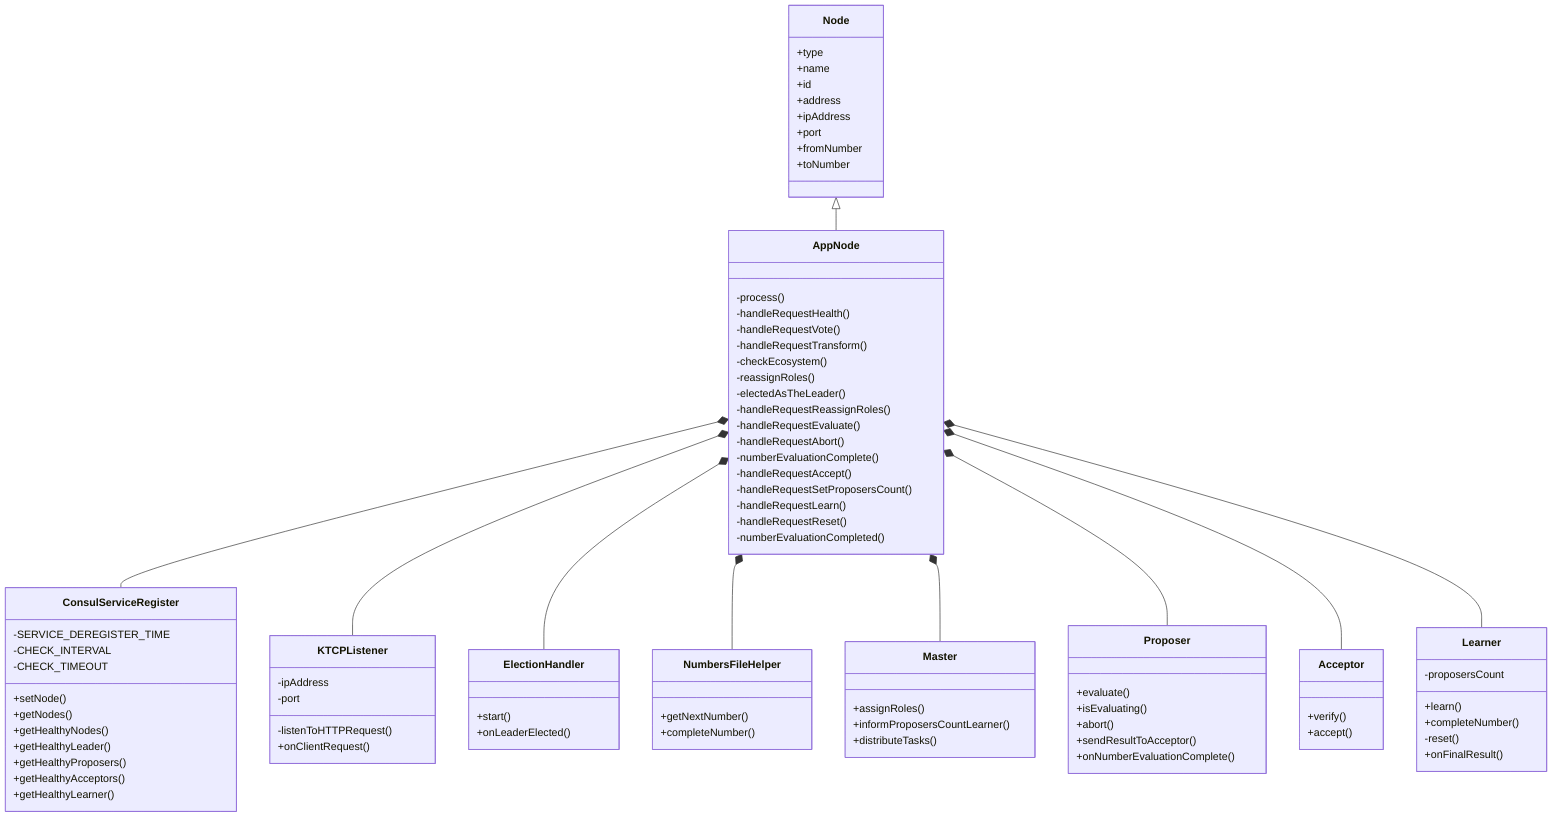 classDiagram
    Node <|-- AppNode
    AppNode *-- ConsulServiceRegister
    AppNode *-- KTCPListener
    AppNode *-- ElectionHandler
    AppNode *-- NumbersFileHelper
    AppNode *-- Master
    AppNode *-- Proposer
    AppNode *-- Acceptor
    AppNode *-- Learner

    class Node{
        +type
        +name
        +id
        +address
        +ipAddress
        +port
        +fromNumber
        +toNumber
    }

    class AppNode{
        -process()
        -handleRequestHealth()
        -handleRequestVote()
        -handleRequestTransform()
        -checkEcosystem()
        -reassignRoles()
        -electedAsTheLeader()
        -handleRequestReassignRoles()
        -handleRequestEvaluate()
        -handleRequestAbort()
        -numberEvaluationComplete()
        -handleRequestAccept()
        -handleRequestSetProposersCount()
        -handleRequestLearn()
        -handleRequestReset()
        -numberEvaluationCompleted()
    }

    class ConsulServiceRegister{
        -SERVICE_DEREGISTER_TIME
        -CHECK_INTERVAL
        -CHECK_TIMEOUT
        +setNode()
        +getNodes()
        +getHealthyNodes()
        +getHealthyLeader()
        +getHealthyProposers()
        +getHealthyAcceptors()
        +getHealthyLearner()
    }

    class KTCPListener{
        -ipAddress
        -port
        -listenToHTTPRequest()
        +onClientRequest()
    }

    class ElectionHandler{
        +start()
        +onLeaderElected()
    }

    class NumbersFileHelper{
        +getNextNumber()
        +completeNumber()
    }

    class Master{
        +assignRoles()
        +informProposersCountLearner()
        +distributeTasks()
    }

    class Proposer{
        +evaluate()
        +isEvaluating()
        +abort()
        +sendResultToAcceptor()
        +onNumberEvaluationComplete()
    }

    class Acceptor{
        +verify()
        +accept()
    }

    class Learner{
        -proposersCount
        +learn()
        +completeNumber()
        -reset()
        +onFinalResult()
    }